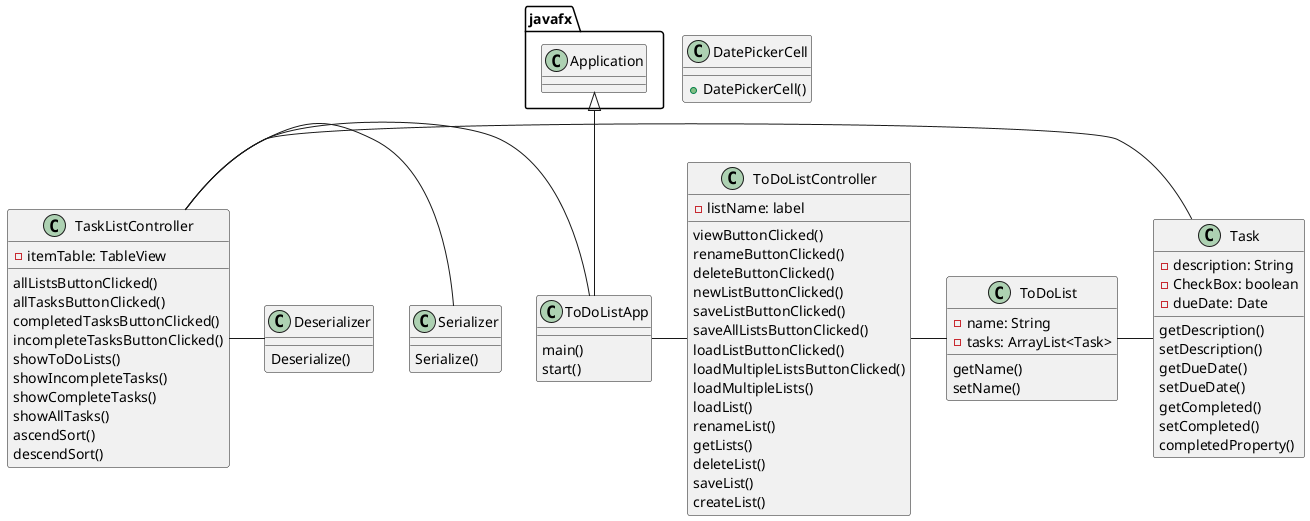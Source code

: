 @startuml

class ToDoListApp {
    main()
    start()
}

class ToDoList {
    -name: String
    -tasks: ArrayList<Task>
    getName()
    setName()
}

class Task {
    -description: String
    -CheckBox: boolean
    -dueDate: Date
    getDescription()
    setDescription()
    getDueDate()
    setDueDate()
    getCompleted()
    setCompleted()
    completedProperty()
}

class ToDoListController {
    -listName: label

    viewButtonClicked()
    renameButtonClicked()
    deleteButtonClicked()
    newListButtonClicked()
    saveListButtonClicked()
    saveAllListsButtonClicked()
    loadListButtonClicked()
    loadMultipleListsButtonClicked()
    loadMultipleLists()
    loadList()
    renameList()
    getLists()
    deleteList()
    saveList()
    createList()
}

class TaskListController{
    -itemTable: TableView
    allListsButtonClicked()
    allTasksButtonClicked()
    completedTasksButtonClicked()
    incompleteTasksButtonClicked()
    showToDoLists()
    showIncompleteTasks()
    showCompleteTasks()
    showAllTasks()
    ascendSort()
    descendSort()

}

class Serializer {
    Serialize()
}

class Deserializer {
    Deserialize()
}

class DatePickerCell {
+ DatePickerCell()

}

javafx.Application <|-- ToDoListApp

ToDoListApp - ToDoListController

ToDoListController-ToDoList

ToDoList-Task


TaskListController - ToDoListApp
TaskListController - Task
TaskListController - Serializer
TaskListController - Deserializer


@enduml